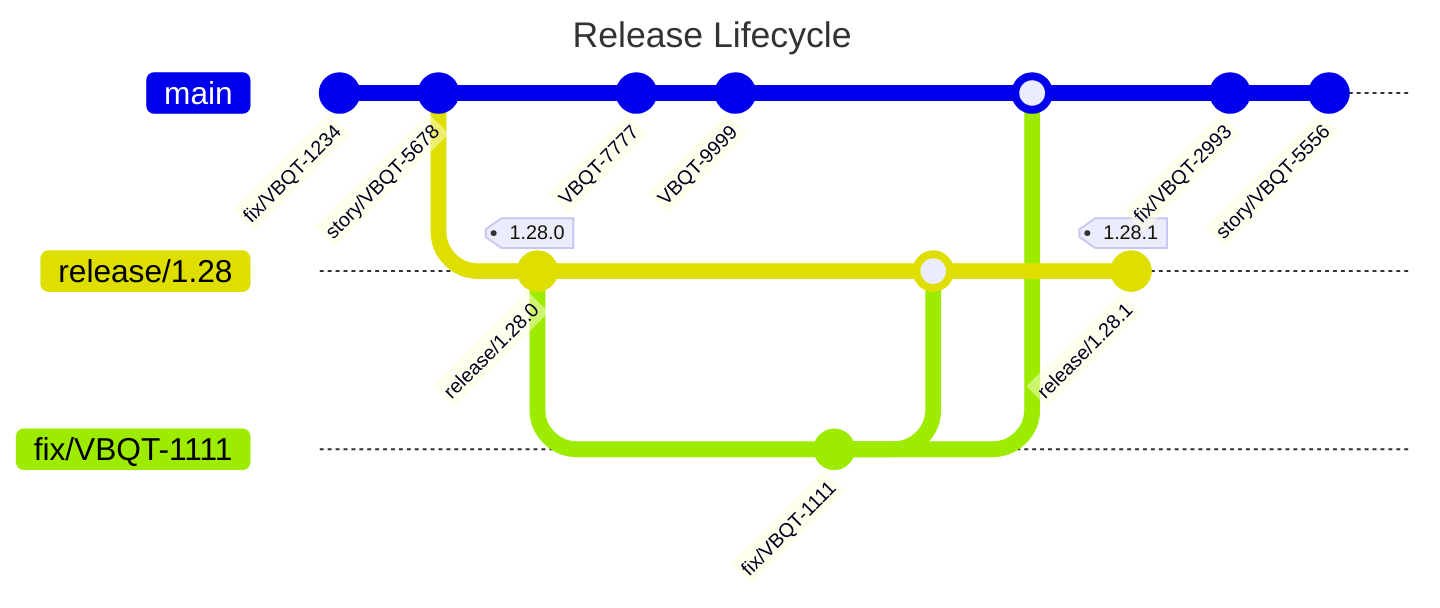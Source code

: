 ---
title: Release Lifecycle

---
gitGraph
    commit id:"fix/VBQT-1234"
    commit id:"story/VBQT-5678"
    branch release/1.28
    checkout release/1.28
    commit id:"release/1.28.0" tag:"1.28.0"
    checkout main
    commit id:"VBQT-7777"
    commit id:"VBQT-9999"
    checkout release/1.28
    branch fix/VBQT-1111
    checkout fix/VBQT-1111
    commit id:"fix/VBQT-1111"
    checkout release/1.28
    merge fix/VBQT-1111
    checkout main
    merge fix/VBQT-1111
    checkout release/1.28
    commit id:"release/1.28.1" tag:"1.28.1"
    checkout main
    commit id:"fix/VBQT-2993"
    commit id:"story/VBQT-5556"
